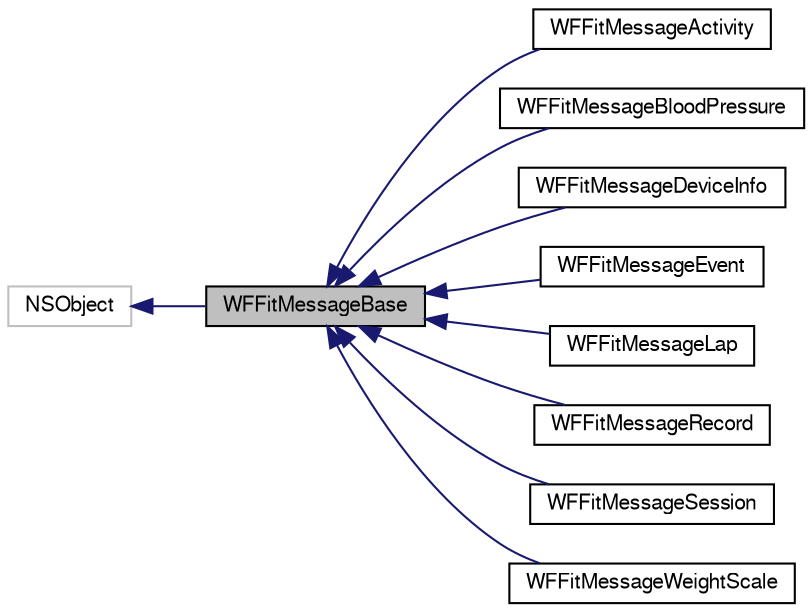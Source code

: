 digraph "WFFitMessageBase"
{
  edge [fontname="FreeSans",fontsize="10",labelfontname="FreeSans",labelfontsize="10"];
  node [fontname="FreeSans",fontsize="10",shape=record];
  rankdir="LR";
  Node1 [label="WFFitMessageBase",height=0.2,width=0.4,color="black", fillcolor="grey75", style="filled", fontcolor="black"];
  Node2 -> Node1 [dir="back",color="midnightblue",fontsize="10",style="solid",fontname="FreeSans"];
  Node2 [label="NSObject",height=0.2,width=0.4,color="grey75", fillcolor="white", style="filled"];
  Node1 -> Node3 [dir="back",color="midnightblue",fontsize="10",style="solid",fontname="FreeSans"];
  Node3 [label="WFFitMessageActivity",height=0.2,width=0.4,color="black", fillcolor="white", style="filled",URL="$interface_w_f_fit_message_activity.html",tooltip="Represents a single activity record from a fitness device FIT file. "];
  Node1 -> Node4 [dir="back",color="midnightblue",fontsize="10",style="solid",fontname="FreeSans"];
  Node4 [label="WFFitMessageBloodPressure",height=0.2,width=0.4,color="black", fillcolor="white", style="filled",URL="$interface_w_f_fit_message_blood_pressure.html",tooltip="Represents a single record in a Blood Pressure Profile FIT file. "];
  Node1 -> Node5 [dir="back",color="midnightblue",fontsize="10",style="solid",fontname="FreeSans"];
  Node5 [label="WFFitMessageDeviceInfo",height=0.2,width=0.4,color="black", fillcolor="white", style="filled",URL="$interface_w_f_fit_message_device_info.html",tooltip="Represents a device info record from a fitness device FIT file. "];
  Node1 -> Node6 [dir="back",color="midnightblue",fontsize="10",style="solid",fontname="FreeSans"];
  Node6 [label="WFFitMessageEvent",height=0.2,width=0.4,color="black", fillcolor="white", style="filled",URL="$interface_w_f_fit_message_event.html",tooltip="Represents an event record from a fitness device FIT file. "];
  Node1 -> Node7 [dir="back",color="midnightblue",fontsize="10",style="solid",fontname="FreeSans"];
  Node7 [label="WFFitMessageLap",height=0.2,width=0.4,color="black", fillcolor="white", style="filled",URL="$interface_w_f_fit_message_lap.html",tooltip="Represents a lap record from a fitness device FIT file. "];
  Node1 -> Node8 [dir="back",color="midnightblue",fontsize="10",style="solid",fontname="FreeSans"];
  Node8 [label="WFFitMessageRecord",height=0.2,width=0.4,color="black", fillcolor="white", style="filled",URL="$interface_w_f_fit_message_record.html",tooltip="Represent a single data record from a fitness device FIT file. "];
  Node1 -> Node9 [dir="back",color="midnightblue",fontsize="10",style="solid",fontname="FreeSans"];
  Node9 [label="WFFitMessageSession",height=0.2,width=0.4,color="black", fillcolor="white", style="filled",URL="$interface_w_f_fit_message_session.html",tooltip="Represents a session record from a fitness device FIT file. "];
  Node1 -> Node10 [dir="back",color="midnightblue",fontsize="10",style="solid",fontname="FreeSans"];
  Node10 [label="WFFitMessageWeightScale",height=0.2,width=0.4,color="black", fillcolor="white", style="filled",URL="$interface_w_f_fit_message_weight_scale.html",tooltip="Represents a single record in a Weight Scale Profile FIT file. "];
}

